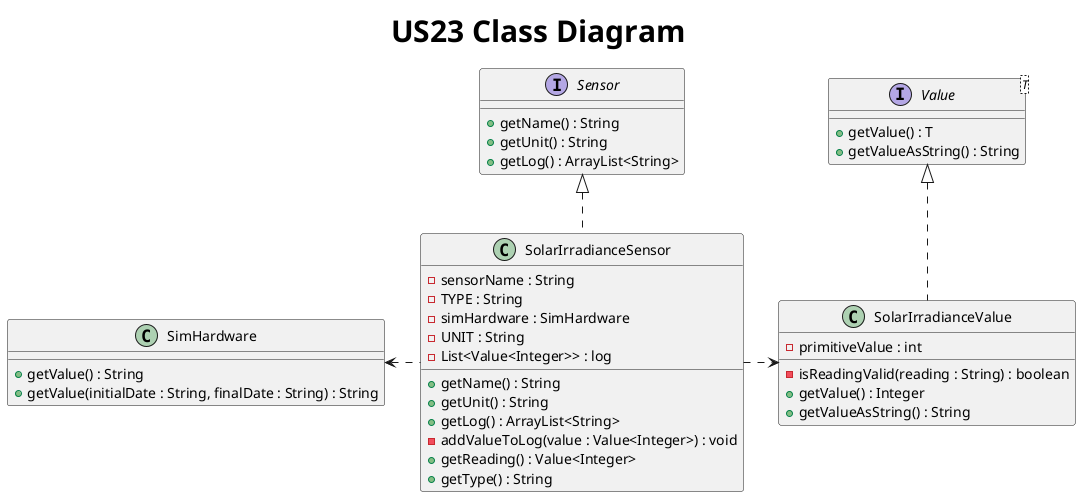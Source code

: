 @startuml
title <size: 30> US23 Class Diagram

interface Sensor {
    + getName() : String
    + getUnit() : String
    + getLog() : ArrayList<String>
}

interface Value<T> {
    + getValue() : T
    + getValueAsString() : String
}

class SimHardware {
     + getValue() : String
     + getValue(initialDate : String, finalDate : String) : String
}

class SolarIrradianceSensor {
    - sensorName : String
    - TYPE : String
    - simHardware : SimHardware
    - UNIT : String
    - List<Value<Integer>> : log

    + getName() : String
    + getUnit() : String
    + getLog() : ArrayList<String>
    - addValueToLog(value : Value<Integer>) : void
    + getReading() : Value<Integer>
    + getType() : String
}

class SolarIrradianceValue {
    - primitiveValue : int

    - isReadingValid(reading : String) : boolean
    + getValue() : Integer
    + getValueAsString() : String
}

Value <|.. SolarIrradianceValue
Sensor <|.. SolarIrradianceSensor
SolarIrradianceSensor .right.> SolarIrradianceValue
SolarIrradianceSensor .left.> SimHardware

@enduml